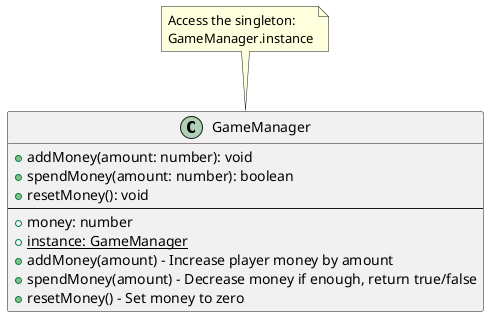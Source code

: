 @startuml
' Note: Access the GameManager singleton via GameManager.instance

class GameManager {
    +addMoney(amount: number): void
    +spendMoney(amount: number): boolean
    +resetMoney(): void
    --
    +money: number
    ' Singleton accessor
    {static} +instance: GameManager
}

note top of GameManager
Access the singleton:
GameManager.instance
end note

GameManager : +addMoney(amount) - Increase player money by amount
GameManager : +spendMoney(amount) - Decrease money if enough, return true/false
GameManager : +resetMoney() - Set money to zero

@enduml